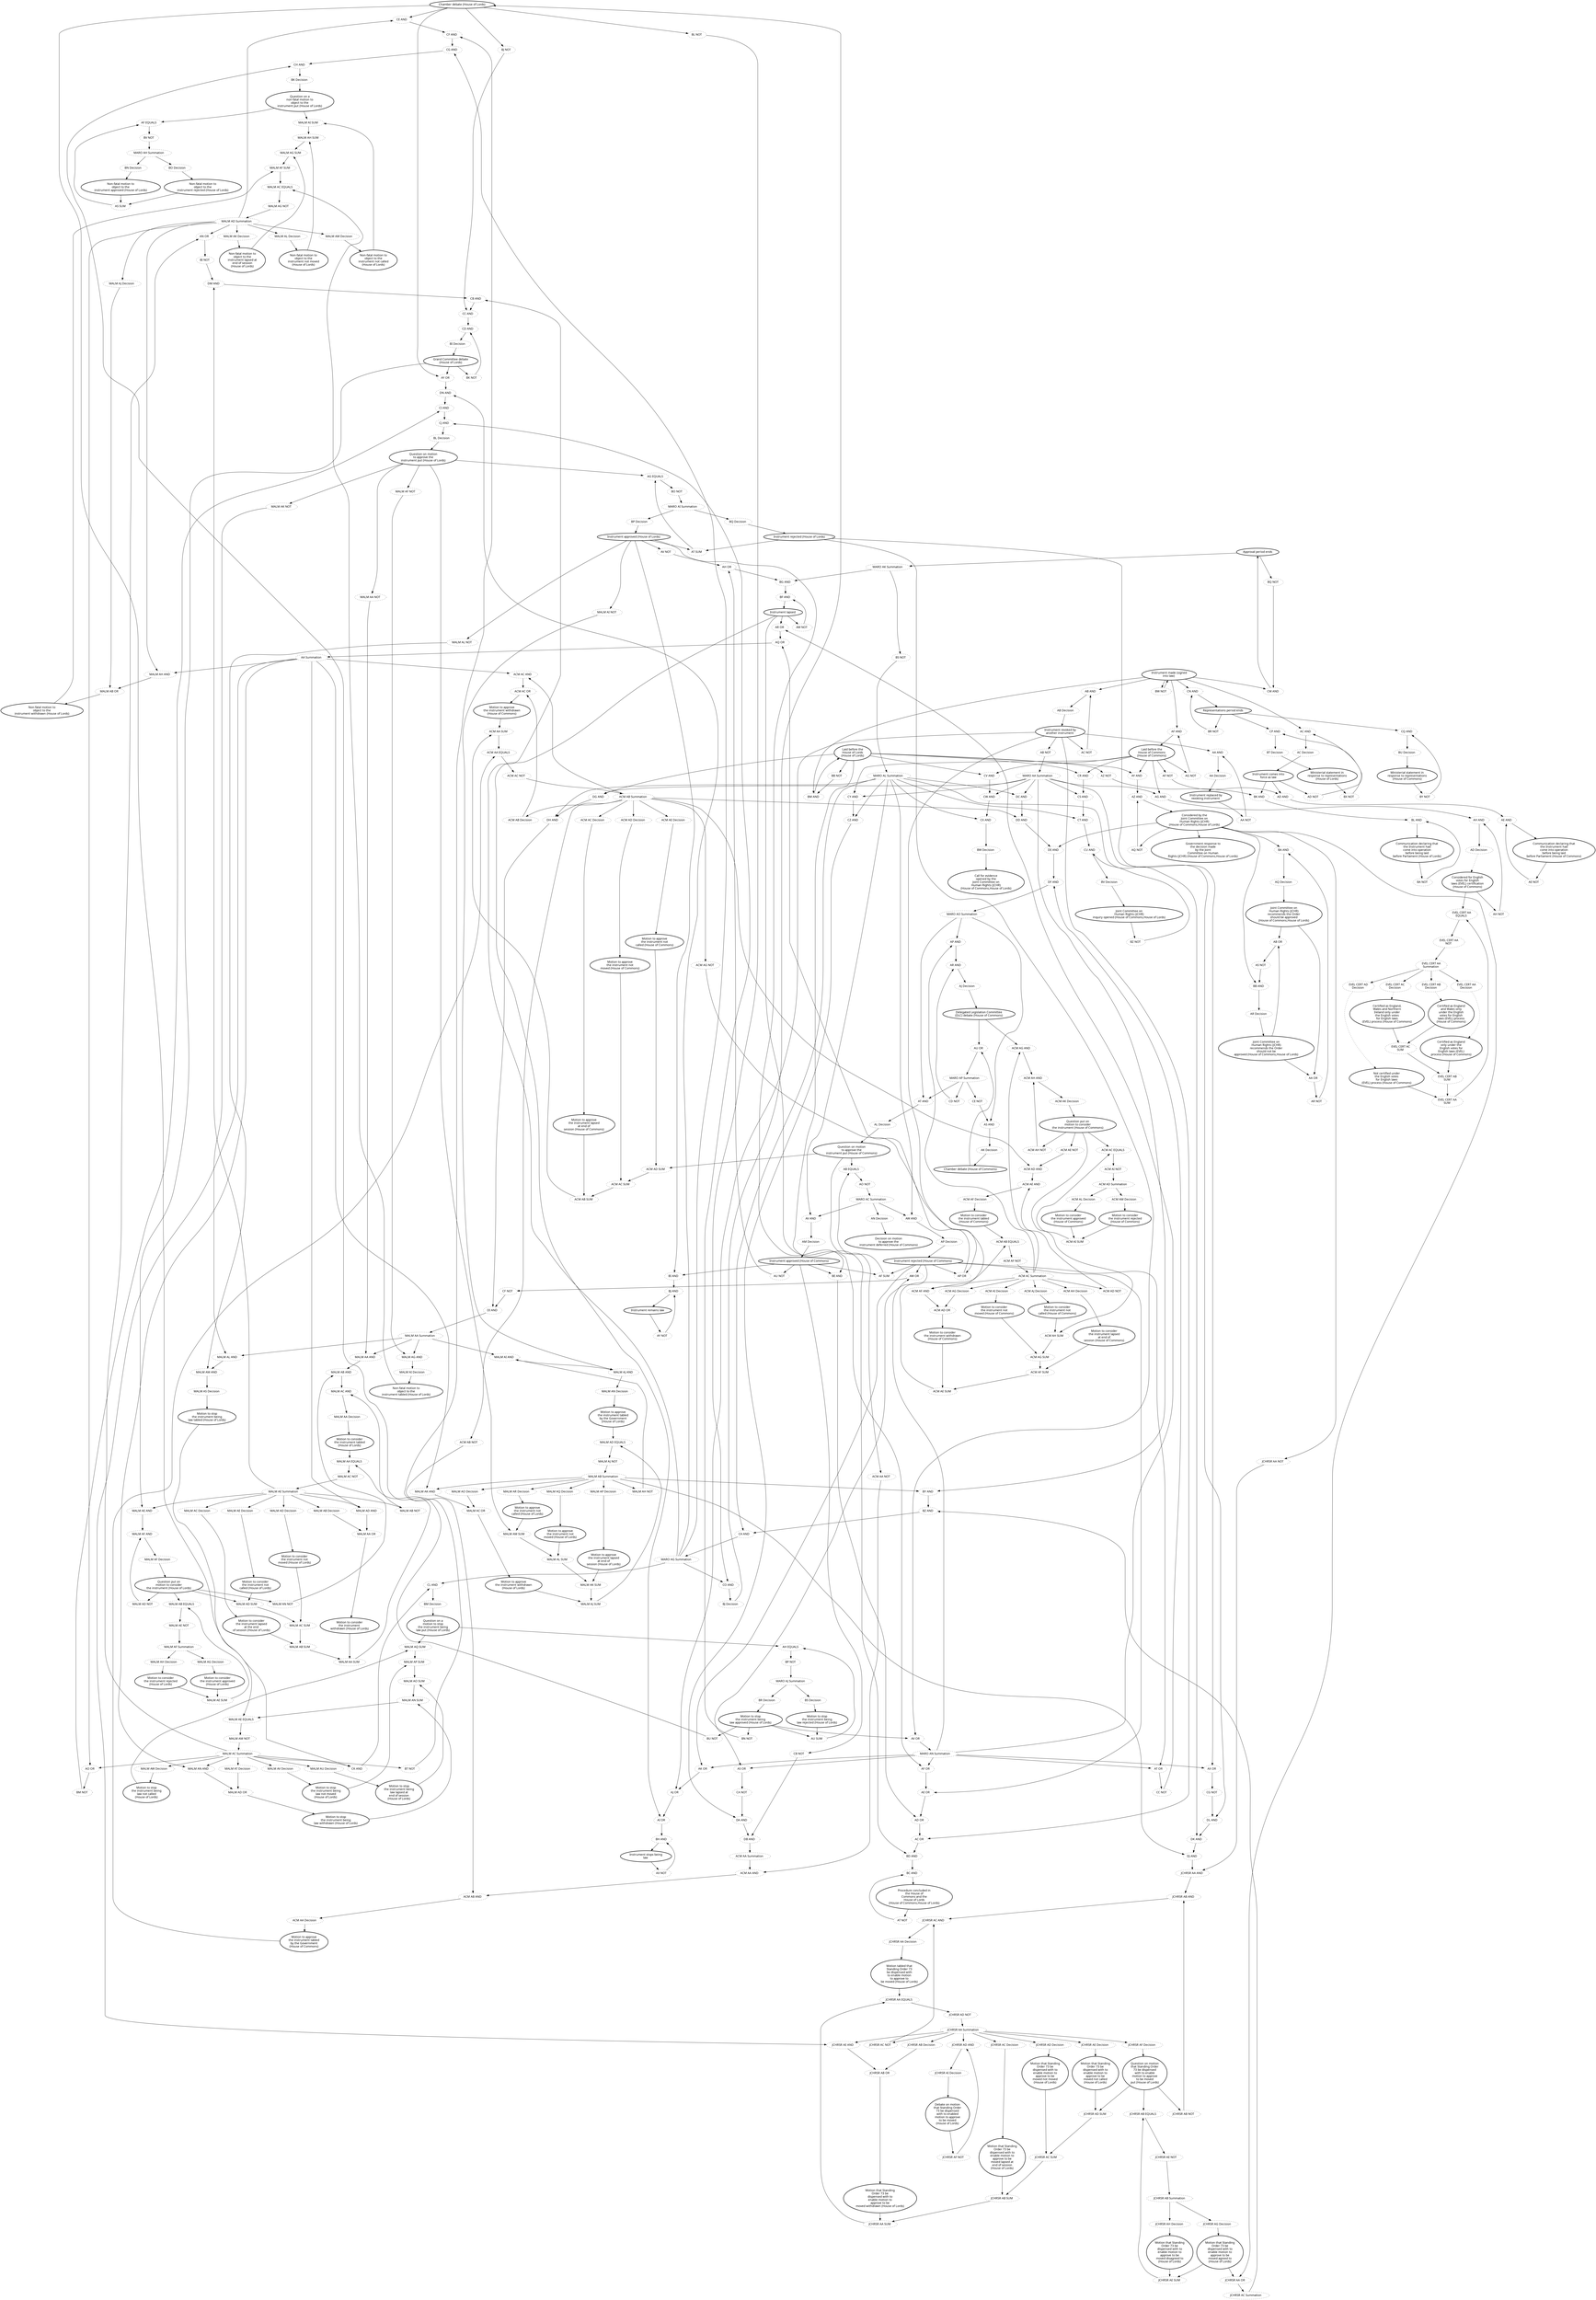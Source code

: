 digraph{graph[fontname="calibri"];node[fontname="calibri"];edge[fontname="calibri"];edge [style=solid, color=black];"2"->"439"[label=""];edge[style=solid, color=black];edge [style=solid, color=black];"2"->"370"[label=""];edge[style=solid, color=black];edge [style=solid, color=black];"2"->"437"[label=""];edge[style=solid, color=black];edge [style=solid, color=black];"2"->"376"[label=""];edge[style=solid, color=black];edge [style=solid, color=black];"2"->"428"[label=""];edge[style=solid, color=black];edge [style=solid, color=black];"4"->"297"[label=""];edge[style=solid, color=black];edge [style=solid, color=black];"4"->"292"[label=""];edge[style=solid, color=black];edge [style=solid, color=black];"4"->"337"[label=""];edge[style=solid, color=black];edge [style=solid, color=black];"4"->"300"[label=""];edge[style=solid, color=black];edge [style=solid, color=black];"4"->"383"[label=""];edge[style=solid, color=black];edge [style=solid, color=black];"4"->"387"[label=""];edge[style=solid, color=black];edge [style=solid, color=black];"4"->"390"[label=""];edge[style=solid, color=black];edge [style=solid, color=black];"9"->"284"[label=""];edge[style=solid, color=black];edge [style=solid, color=black];"9"->"287"[label=""];edge[style=solid, color=black];edge [style=solid, color=black];"9"->"350"[label=""];edge[style=solid, color=black];edge [style=solid, color=black];"12"->"429"[label=""];edge[style=solid, color=black];edge [style=solid, color=black];"12"->"415"[label=""];edge[style=solid, color=black];edge [style=solid, color=black];"12"->"337"[label=""];edge[style=solid, color=black];edge [style=solid, color=black];"12"->"343"[label=""];edge[style=solid, color=black];edge [style=solid, color=black];"12"->"383"[label=""];edge[style=solid, color=black];edge [style=solid, color=black];"12"->"387"[label=""];edge[style=solid, color=black];edge [style=solid, color=black];"12"->"398"[label=""];edge[style=solid, color=black];edge [style=solid, color=black];"15"->"450"[label=""];edge[style=solid, color=black];edge [style=solid, color=black];"15"->"540"[label=""];edge[style=solid, color=black];edge [style=solid, color=black];"15"->"296"[label=""];edge[style=solid, color=black];edge [style=solid, color=black];"15"->"283"[label=""];edge[style=solid, color=black];edge [style=solid, color=black];"15"->"352"[label=""];edge[style=solid, color=black];edge [style=solid, color=black];"15"->"378"[label=""];edge[style=solid, color=black];edge [style=solid, color=black];"15"->"379"[label=""];edge[style=solid, color=black];edge [style=solid, color=black];"21"->"438"[label=""];edge[style=solid, color=black];edge [style=solid, color=black];"21"->"428"[label=""];edge[style=solid, color=black];edge [style=solid, color=black];"21"->"4521"[label=""];edge[style=solid, color=black];edge [style=solid, color=black];"23"->"424"[label=""];edge[style=solid, color=black];edge [style=solid, color=black];"26"->"1045"[label=""];edge[style=solid, color=black];edge [style=solid, color=black];"26"->"3434"[label=""];edge[style=solid, color=black];edge [style=solid, color=black];"26"->"3461"[label=""];edge[style=solid, color=black];edge [style=solid, color=black];"28"->"4593"[label=""];edge[style=solid, color=black];edge [style=solid, color=black];"29"->"3458"[label=""];edge[style=solid, color=black];edge [style=solid, color=black];"32"->"4607"[label=""];edge[style=solid, color=black];edge [style=solid, color=black];"33"->"3467"[label=""];edge[style=solid, color=black];edge [style=solid, color=black];"34"->"301"[label=""];edge[style=solid, color=black];edge [style=solid, color=black];"34"->"3081"[label=""];edge[style=solid, color=black];edge [style=solid, color=black];"36"->"4589"[label=""];edge[style=solid, color=black];edge [style=solid, color=black];"38"->"3428"[label=""];edge[style=solid, color=black];edge [style=solid, color=black];"38"->"424"[label=""];edge[style=solid, color=black];edge [style=solid, color=black];"39"->"348"[label=""];edge[style=solid, color=black];edge [style=solid, color=black];"39"->"344"[label=""];edge[style=solid, color=black];edge [style=solid, color=black];"39"->"411"[label=""];edge[style=solid, color=black];edge [style=solid, color=black];"39"->"1032"[label=""];edge[style=solid, color=black];edge [style=solid, color=black];"39"->"4547"[label=""];edge[style=solid, color=black];edge [style=solid, color=black];"39"->"4550"[label=""];edge[style=solid, color=black];edge [style=solid, color=black];"40"->"1018"[label=""];edge[style=solid, color=black];edge [style=solid, color=black];"40"->"348"[label=""];edge[style=solid, color=black];edge [style=solid, color=black];"40"->"344"[label=""];edge[style=solid, color=black];edge [style=solid, color=black];"40"->"410"[label=""];edge[style=solid, color=black];edge [style=solid, color=black];"40"->"455"[label=""];edge[style=solid, color=black];edge [style=solid, color=black];"42"->"1050"[label=""];edge[style=solid, color=black];edge [style=solid, color=black];"42"->"4549"[label=""];edge[style=solid, color=black];edge [style=solid, color=black];"42"->"4596"[label=""];edge[style=solid, color=black];edge [style=solid, color=black];"42"->"4544"[label=""];edge[style=solid, color=black];edge [style=solid, color=black];"42"->"4539"[label=""];edge[style=solid, color=black];edge [style=solid, color=black];"43"->"1049"[label=""];edge[style=solid, color=black];edge [style=solid, color=black];"43"->"4592"[label=""];edge[style=solid, color=black];edge [style=solid, color=black];"44"->"413"[label=""];edge[style=solid, color=black];edge [style=solid, color=black];"50"->"4608"[label=""];edge[style=solid, color=black];edge [style=solid, color=black];"53"->"444"[label=""];edge[style=solid, color=black];edge [style=solid, color=black];"53"->"1484"[label=""];edge[style=solid, color=black];edge [style=solid, color=black];"60"->"1031"[label=""];edge[style=solid, color=black];edge [style=solid, color=black];"61"->"1031"[label=""];edge[style=solid, color=black];edge [style=solid, color=black];"68"->"3083"[label=""];edge[style=solid, color=black];edge [style=solid, color=black];"74"->"3084"[label=""];edge[style=solid, color=black];edge [style=solid, color=black];"75"->"3084"[label=""];edge[style=solid, color=black];edge [style=solid, color=black];"78"->"1032"[label=""];edge[style=solid, color=black];edge [style=solid, color=black];"78"->"425"[label=""];edge[style=solid, color=black];edge [style=solid, color=black];"78"->"427"[label=""];edge[style=solid, color=black];edge [style=solid, color=black];"86"->"414"[label=""];edge[style=solid, color=black];edge [style=solid, color=black];"94"->"3082"[label=""];edge[style=solid, color=black];edge [style=solid, color=black];"96"->"1018"[label=""];edge[style=solid, color=black];edge [style=solid, color=black];"96"->"295"[label=""];edge[style=solid, color=black];edge [style=solid, color=black];"96"->"317"[label=""];edge[style=solid, color=black];edge [style=solid, color=black];"96"->"422"[label=""];edge[style=solid, color=black];edge [style=solid, color=black];"96"->"423"[label=""];edge[style=solid, color=black];edge [style=solid, color=black];"96"->"419"[label=""];edge[style=solid, color=black];edge [style=solid, color=black];"96"->"426"[label=""];edge[style=solid, color=black];edge [style=solid, color=black];"111"->"409"[label=""];edge[style=solid, color=black];edge [style=solid, color=black];"188"->"4591"[label=""];edge[style=solid, color=black];edge [style=solid, color=black];"200"->"289"[label=""];edge[style=solid, color=black];edge [style=solid, color=black];"201"->"416"[label=""];edge[style=solid, color=black];edge [style=solid, color=black];"213"->"3459"[label=""];edge[style=solid, color=black];edge [style=solid, color=black];"214"->"4594"[label=""];edge[style=solid, color=black];edge [style=solid, color=black];"215"->"4590"[label=""];edge[style=solid, color=black];edge [style=solid, color=black];"230"->"282"[label=""];edge[style=solid, color=black];edge [style=solid, color=black];"230"->"313"[label=""];edge[style=solid, color=black];edge [style=solid, color=black];"230"->"538"[label=""];edge[style=solid, color=black];edge [style=solid, color=black];"230"->"290"[label=""];edge[style=solid, color=black];edge [style=solid, color=black];"230"->"539"[label=""];edge[style=solid, color=black];edge [style=solid, color=black];"230"->"419"[label=""];edge[style=solid, color=black];edge [style=solid, color=black];"231"->"542"[label=""];edge[style=solid, color=black];edge [style=solid, color=black];"232"->"412"[label=""];edge[style=solid, color=black];edge [style=solid, color=black];"232"->"302"[label=""];edge[style=solid, color=black];edge [style=solid, color=black];"232"->"312"[label=""];edge[style=solid, color=black];edge [style=solid, color=black];"232"->"421"[label=""];edge[style=solid, color=black];edge [style=solid, color=black];"247"->"406"[label=""];edge[style=solid, color=black];edge [style=solid, color=black];"247"->"1413"[label=""];edge[style=solid, color=black];edge [style=solid, color=black];"247"->"339"[label=""];edge[style=solid, color=black];edge [style=solid, color=black];"247"->"340"[label=""];edge[style=solid, color=black];edge [style=solid, color=black];"247"->"396"[label=""];edge[style=solid, color=black];edge [style=solid, color=black];"247"->"3919"[label=""];edge[style=solid, color=black];edge [style=solid, color=black];"247"->"3918"[label=""];edge[style=solid, color=black];edge [style=solid, color=black];"279"->"453"[label=""];edge[style=solid, color=black];edge [style=solid, color=black];"281"->"231"[label=""];edge[style=solid, color=black];edge [style=solid, color=black];"282"->"540"[label=""];edge[style=solid, color=black];edge [style=solid, color=black];"283"->"294"[label=""];edge[style=solid, color=black];edge [style=solid, color=black];"284"->"283"[label=""];edge[style=solid, color=black];edge [style=solid, color=black];"285"->"407"[label=""];edge[style=solid, color=black];edge [style=solid, color=black];"286"->"408"[label=""];edge[style=solid, color=black];edge [style=solid, color=black];"287"->"288"[label=""];edge[style=solid, color=black];edge [style=solid, color=black];"288"->"200"[label=""];edge[style=solid, color=black];edge [style=solid, color=black];"289"->"288"[label=""];edge[style=solid, color=black];edge [style=solid, color=black];"290"->"343"[label=""];edge[style=solid, color=black];edge [style=solid, color=black];"291"->"290"[label=""];edge[style=solid, color=black];edge [style=solid, color=black];"292"->"287"[label=""];edge[style=solid, color=black];edge [style=solid, color=black];"293"->"230"[label=""];edge[style=solid, color=black];edge [style=solid, color=black];"294"->"9"[label=""];edge[style=solid, color=black];edge [style=solid, color=black];"295"->"291"[label=""];edge[style=solid, color=black];edge [style=solid, color=black];"296"->"4"[label=""];edge[style=solid, color=black];edge [style=solid, color=black];"297"->"296"[label=""];edge[style=solid, color=black];edge [style=dotted, color=black];"298"->"34"[label=""];edge[style=solid, color=black];edge [style=solid, color=black];"299"->"330"[label=""];edge[style=solid, color=black];edge [style=solid, color=black];"300"->"305"[label=""];edge[style=solid, color=black];edge [style=solid, color=black];"301"->"305"[label=""];edge[style=solid, color=black];edge [style=solid, color=black];"302"->"295"[label=""];edge[style=solid, color=black];edge [style=solid, color=black];"304"->"346"[label=""];edge[style=solid, color=black];edge [style=solid, color=black];"305"->"298"[label=""];edge[style=solid, color=black];edge [style=solid, color=black];"312"->"347"[label=""];edge[style=solid, color=black];edge [style=solid, color=black];"313"->"312"[label=""];edge[style=solid, color=black];edge [style=solid, color=black];"317"->"313"[label=""];edge[style=solid, color=black];edge [style=solid, color=black];"328"->"1486"[label=""];edge[style=solid, color=black];edge [style=solid, color=black];"330"->"490"[label=""];edge[style=solid, color=black];edge [style=solid, color=black];"331"->"491"[label=""];edge[style=solid, color=black];edge [style=solid, color=black];"332"->"492"[label=""];edge[style=solid, color=black];edge [style=solid, color=black];"334"->"493"[label=""];edge[style=solid, color=black];edge [style=solid, color=black];"335"->"496"[label=""];edge[style=solid, color=black];edge [style=solid, color=black];"337"->"338"[label=""];edge[style=solid, color=black];edge [style=solid, color=black];"338"->"247"[label=""];edge[style=solid, color=black];edge [style=solid, color=black];"339"->"497"[label=""];edge[style=solid, color=black];edge [style=solid, color=black];"340"->"498"[label=""];edge[style=solid, color=black];edge [style=solid, color=black];"341"->"111"[label=""];edge[style=solid, color=black];edge [style=solid, color=black];"343"->"341"[label=""];edge[style=solid, color=black];edge [style=solid, color=black];"344"->"291"[label=""];edge[style=solid, color=black];edge [style=solid, color=black];"345"->"232"[label=""];edge[style=solid, color=black];edge [style=solid, color=black];"346"->"345"[label=""];edge[style=solid, color=black];edge [style=solid, color=black];"347"->"44"[label=""];edge[style=solid, color=black];edge [style=solid, color=black];"348"->"349"[label=""];edge[style=solid, color=black];edge [style=solid, color=black];"349"->"86"[label=""];edge[style=solid, color=black];edge [style=solid, color=black];"350"->"351"[label=""];edge[style=solid, color=black];edge [style=solid, color=black];"351"->"201"[label=""];edge[style=solid, color=black];edge [style=solid, color=black];"352"->"12"[label=""];edge[style=solid, color=black];edge [style=solid, color=black];"364"->"365"[label=""];edge[style=solid, color=black];edge [style=solid, color=black];"365"->"366"[label=""];edge[style=solid, color=black];edge [style=solid, color=black];"366"->"1491"[label=""];edge[style=solid, color=black];edge [style=solid, color=black];"367"->"368"[label=""];edge[style=solid, color=black];edge [style=solid, color=black];"368"->"369"[label=""];edge[style=solid, color=black];edge [style=solid, color=black];"369"->"515"[label=""];edge[style=solid, color=black];edge [style=solid, color=black];"370"->"371"[label=""];edge[style=solid, color=black];edge [style=solid, color=black];"371"->"372"[label=""];edge[style=solid, color=black];edge [style=solid, color=black];"372"->"373"[label=""];edge[style=solid, color=black];edge [style=solid, color=black];"373"->"517"[label=""];edge[style=solid, color=black];edge [style=solid, color=black];"374"->"375"[label=""];edge[style=solid, color=black];edge [style=solid, color=black];"375"->"518"[label=""];edge[style=solid, color=black];edge [style=solid, color=black];"376"->"377"[label=""];edge[style=solid, color=black];edge [style=solid, color=black];"377"->"519"[label=""];edge[style=solid, color=black];edge [style=solid, color=black];"378"->"53"[label=""];edge[style=solid, color=black];edge [style=solid, color=black];"379"->"1479"[label=""];edge[style=solid, color=black];edge [style=solid, color=black];"380"->"516"[label=""];edge[style=solid, color=black];edge [style=solid, color=black];"381"->"526"[label=""];edge[style=solid, color=black];edge [style=solid, color=black];"382"->"527"[label=""];edge[style=solid, color=black];edge [style=solid, color=black];"383"->"384"[label=""];edge[style=solid, color=black];edge [style=solid, color=black];"384"->"385"[label=""];edge[style=solid, color=black];edge [style=solid, color=black];"385"->"386"[label=""];edge[style=solid, color=black];edge [style=solid, color=black];"386"->"528"[label=""];edge[style=solid, color=black];edge [style=solid, color=black];"387"->"388"[label=""];edge[style=solid, color=black];edge [style=solid, color=black];"388"->"389"[label=""];edge[style=solid, color=black];edge [style=solid, color=black];"389"->"529"[label=""];edge[style=solid, color=black];edge [style=solid, color=black];"390"->"391"[label=""];edge[style=solid, color=black];edge [style=solid, color=black];"391"->"392"[label=""];edge[style=solid, color=black];edge [style=solid, color=black];"392"->"393"[label=""];edge[style=solid, color=black];edge [style=solid, color=black];"393"->"3470"[label=""];edge[style=solid, color=black];edge [style=solid, color=black];"394"->"395"[label=""];edge[style=solid, color=black];edge [style=solid, color=black];"395"->"396"[label=""];edge[style=solid, color=black];edge [style=solid, color=black];"396"->"397"[label=""];edge[style=solid, color=black];edge [style=solid, color=black];"397"->"3912"[label=""];edge[style=solid, color=black];edge [style=solid, color=black];"398"->"399"[label=""];edge[style=solid, color=black];edge [style=solid, color=black];"399"->"400"[label=""];edge[style=solid, color=black];edge [style=solid, color=black];"400"->"4611"[label=""];edge[style=solid, color=black];edge [style=solid, color=black];"401"->"3914"[label=""];edge[style=solid, color=black];edge [style=solid, color=black];"402"->"401"[label=""];edge[style=solid, color=black];edge [style=solid, color=black];"406"->"338"[label=""];edge[style=solid, color=black];edge [style=solid, color=black];"407"->"339"[label=""];edge[style=solid, color=black];edge [style=solid, color=black];"408"->"340"[label=""];edge[style=solid, color=black];edge [style=solid, color=black];"409"->"341"[label=""];edge[style=solid, color=black];edge [style=solid, color=black];"410"->"304"[label=""];edge[style=solid, color=black];edge [style=solid, color=black];"411"->"304"[label=""];edge[style=solid, color=black];edge [style=solid, color=black];"412"->"345"[label=""];edge[style=solid, color=black];edge [style=solid, color=black];"413"->"347"[label=""];edge[style=solid, color=black];edge [style=solid, color=black];"414"->"349"[label=""];edge[style=solid, color=black];edge [style=solid, color=black];"415"->"350"[label=""];edge[style=solid, color=black];edge [style=solid, color=black];"416"->"351"[label=""];edge[style=solid, color=black];edge [style=solid, color=black];"417"->"436"[label=""];edge[style=solid, color=black];edge [style=solid, color=black];"418"->"440"[label=""];edge[style=solid, color=black];edge [style=solid, color=black];"419"->"420"[label=""];edge[style=solid, color=black];edge [style=solid, color=black];"420"->"4516"[label=""];edge[style=solid, color=black];edge [style=solid, color=black];"421"->"420"[label=""];edge[style=solid, color=black];edge [style=solid, color=black];"422"->"454"[label=""];edge[style=solid, color=black];edge [style=solid, color=black];"423"->"456"[label=""];edge[style=solid, color=black];edge [style=solid, color=black];"424"->"3913"[label=""];edge[style=solid, color=black];edge [style=solid, color=black];"425"->"3911"[label=""];edge[style=solid, color=black];edge [style=solid, color=black];"426"->"459"[label=""];edge[style=solid, color=black];edge [style=solid, color=black];"427"->"460"[label=""];edge[style=solid, color=black];edge [style=solid, color=black];"428"->"569"[label=""];edge[style=solid, color=black];edge [style=solid, color=black];"429"->"352"[label=""];edge[style=solid, color=black];edge [style=solid, color=black];"436"->"568"[label=""];edge[style=solid, color=black];edge [style=solid, color=black];"437"->"368"[label=""];edge[style=solid, color=black];edge [style=solid, color=black];"438"->"369"[label=""];edge[style=solid, color=black];edge [style=solid, color=black];"439"->"380"[label=""];edge[style=solid, color=black];edge [style=solid, color=black];"440"->"374"[label=""];edge[style=solid, color=black];edge [style=solid, color=black];"441"->"375"[label=""];edge[style=solid, color=black];edge [style=solid, color=black];"442"->"1494"[label=""];edge[style=solid, color=black];edge [style=solid, color=black];"443"->"1492"[label=""];edge[style=solid, color=black];edge [style=solid, color=black];"444"->"378"[label=""];edge[style=solid, color=black];edge [style=solid, color=black];"445"->"379"[label=""];edge[style=solid, color=black];edge [style=solid, color=black];"446"->"1485"[label=""];edge[style=solid, color=black];edge [style=solid, color=black];"447"->"371"[label=""];edge[style=solid, color=black];edge [style=solid, color=black];"448"->"373"[label=""];edge[style=solid, color=black];edge [style=solid, color=black];"449"->"1493"[label=""];edge[style=solid, color=black];edge [style=solid, color=black];"450"->"15"[label=""];edge[style=solid, color=black];edge [style=solid, color=black];"451"->"381"[label=""];edge[style=solid, color=black];edge [style=solid, color=black];"452"->"382"[label=""];edge[style=solid, color=black];edge [style=solid, color=black];"453"->"386"[label=""];edge[style=solid, color=black];edge [style=solid, color=black];"454"->"392"[label=""];edge[style=solid, color=black];edge [style=solid, color=black];"455"->"393"[label=""];edge[style=solid, color=black];edge [style=solid, color=black];"456"->"397"[label=""];edge[style=solid, color=black];edge [style=solid, color=black];"457"->"330"[label=""];edge[style=solid, color=black];edge [style=solid, color=black];"458"->"331"[label=""];edge[style=solid, color=black];edge [style=solid, color=black];"459"->"400"[label=""];edge[style=solid, color=black];edge [style=solid, color=black];"460"->"543"[label=""];edge[style=solid, color=black];edge [style=solid, color=black];"490"->"38"[label=""];edge[style=solid, color=black];edge [style=solid, color=black];"491"->"23"[label=""];edge[style=solid, color=black];edge [style=solid, color=black];"492"->"26"[label=""];edge[style=solid, color=black];edge [style=solid, color=black];"493"->"40"[label=""];edge[style=solid, color=black];edge [style=solid, color=black];"494"->"100"[label=""];edge[style=solid, color=black];edge [style=solid, color=black];"496"->"96"[label=""];edge[style=solid, color=black];edge [style=solid, color=black];"497"->"1480"[label=""];edge[style=solid, color=black];edge [style=solid, color=black];"498"->"1481"[label=""];edge[style=solid, color=black];edge [style=solid, color=black];"515"->"21"[label=""];edge[style=solid, color=black];edge [style=solid, color=black];"516"->"2"[label=""];edge[style=solid, color=black];edge [style=solid, color=black];"517"->"43"[label=""];edge[style=solid, color=black];edge [style=solid, color=black];"518"->"42"[label=""];edge[style=solid, color=black];edge [style=solid, color=black];"519"->"1513"[label=""];edge[style=solid, color=black];edge [style=solid, color=black];"520"->"60"[label=""];edge[style=solid, color=black];edge [style=solid, color=black];"521"->"61"[label=""];edge[style=solid, color=black];edge [style=solid, color=black];"522"->"39"[label=""];edge[style=solid, color=black];edge [style=solid, color=black];"523"->"78"[label=""];edge[style=solid, color=black];edge [style=solid, color=black];"524"->"1515"[label=""];edge[style=solid, color=black];edge [style=solid, color=black];"525"->"1514"[label=""];edge[style=solid, color=black];edge [style=solid, color=black];"526"->"1495"[label=""];edge[style=solid, color=black];edge [style=solid, color=black];"527"->"1496"[label=""];edge[style=solid, color=black];edge [style=solid, color=black];"528"->"279"[label=""];edge[style=solid, color=black];edge [style=solid, color=black];"529"->"280"[label=""];edge[style=solid, color=black];edge [style=solid, color=black];"538"->"281"[label=""];edge[style=solid, color=black];edge [style=solid, color=black];"539"->"1483"[label=""];edge[style=solid, color=black];edge [style=solid, color=black];"540"->"293"[label=""];edge[style=solid, color=black];edge [style=solid, color=black];"542"->"538"[label=""];edge[style=solid, color=black];edge [style=solid, color=black];"543"->"402"[label=""];edge[style=solid, color=black];edge [style=solid, color=black];"568"->"367"[label=""];edge[style=solid, color=black];edge [style=solid, color=black];"569"->"374"[label=""];edge[style=solid, color=black];edge [style=solid, color=black];"642"->"3085"[label=""];edge[style=solid, color=black];edge [style=dotted, color=black];"657"->"68"[label=""];edge[style=solid, color=black];edge [style=dotted, color=black];"658"->"74"[label=""];edge[style=solid, color=black];edge [style=dotted, color=black];"659"->"75"[label=""];edge[style=solid, color=black];edge [style=dotted, color=black];"660"->"94"[label=""];edge[style=solid, color=black];edge [style=solid, color=black];"1018"->"1045"[label=""];edge[style=solid, color=black];edge [style=solid, color=black];"1031"->"1049"[label=""];edge[style=solid, color=black];edge [style=solid, color=black];"1032"->"1050"[label=""];edge[style=solid, color=black];edge [style=solid, color=black];"1033"->"1051"[label=""];edge[style=solid, color=black];edge [style=solid, color=black];"1045"->"328"[label=""];edge[style=solid, color=black];edge [style=solid, color=black];"1049"->"449"[label=""];edge[style=solid, color=black];edge [style=solid, color=black];"1050"->"442"[label=""];edge[style=solid, color=black];edge [style=solid, color=black];"1051"->"443"[label=""];edge[style=solid, color=black];edge [style=solid, color=black];"1135"->"3460"[label=""];edge[style=solid, color=black];edge [style=solid, color=black];"1136"->"3461"[label=""];edge[style=solid, color=black];edge [style=solid, color=black];"1139"->"4595"[label=""];edge[style=solid, color=black];edge [style=solid, color=black];"1140"->"4596"[label=""];edge[style=solid, color=black];edge [style=solid, color=black];"1142"->"4592"[label=""];edge[style=solid, color=black];edge [style=solid, color=black];"1479"->"445"[label=""];edge[style=solid, color=black];edge [style=solid, color=black];"1479"->"381"[label=""];edge[style=solid, color=black];edge [style=solid, color=black];"1479"->"382"[label=""];edge[style=solid, color=black];edge [style=solid, color=black];"1480"->"285"[label=""];edge[style=solid, color=black];edge [style=solid, color=black];"1480"->"286"[label=""];edge[style=solid, color=black];edge [style=solid, color=black];"1481"->"285"[label=""];edge[style=solid, color=black];edge [style=solid, color=black];"1481"->"286"[label=""];edge[style=solid, color=black];edge [style=solid, color=black];"1483"->"300"[label=""];edge[style=solid, color=black];edge [style=solid, color=black];"1483"->"364"[label=""];edge[style=solid, color=black];edge [style=solid, color=black];"1483"->"384"[label=""];edge[style=solid, color=black];edge [style=solid, color=black];"1483"->"388"[label=""];edge[style=solid, color=black];edge [style=solid, color=black];"1483"->"390"[label=""];edge[style=solid, color=black];edge [style=solid, color=black];"1483"->"394"[label=""];edge[style=solid, color=black];edge [style=solid, color=black];"1483"->"543"[label=""];edge[style=solid, color=black];edge [style=solid, color=black];"1483"->"398"[label=""];edge[style=solid, color=black];edge [style=solid, color=black];"1484"->"446"[label=""];edge[style=solid, color=black];edge [style=solid, color=black];"1484"->"346"[label=""];edge[style=solid, color=black];edge [style=solid, color=black];"1485"->"334"[label=""];edge[style=solid, color=black];edge [style=solid, color=black];"1485"->"335"[label=""];edge[style=solid, color=black];edge [style=solid, color=black];"1485"->"366"[label=""];edge[style=solid, color=black];edge [style=solid, color=black];"1485"->"385"[label=""];edge[style=solid, color=black];edge [style=solid, color=black];"1485"->"389"[label=""];edge[style=solid, color=black];edge [style=solid, color=black];"1485"->"391"[label=""];edge[style=solid, color=black];edge [style=solid, color=black];"1485"->"394"[label=""];edge[style=solid, color=black];edge [style=solid, color=black];"1485"->"402"[label=""];edge[style=solid, color=black];edge [style=solid, color=black];"1485"->"399"[label=""];edge[style=solid, color=black];edge [style=solid, color=black];"1486"->"335"[label=""];edge[style=solid, color=black];edge [style=solid, color=black];"1486"->"334"[label=""];edge[style=solid, color=black];edge [style=solid, color=black];"1486"->"494"[label=""];edge[style=solid, color=black];edge [style=solid, color=black];"1491"->"367"[label=""];edge[style=solid, color=black];edge [style=solid, color=black];"1491"->"372"[label=""];edge[style=solid, color=black];edge [style=solid, color=black];"1491"->"377"[label=""];edge[style=solid, color=black];edge [style=solid, color=black];"1491"->"380"[label=""];edge[style=solid, color=black];edge [style=solid, color=black];"1491"->"569"[label=""];edge[style=solid, color=black];edge [style=solid, color=black];"1492"->"525"[label=""];edge[style=solid, color=black];edge [style=solid, color=black];"1492"->"524"[label=""];edge[style=solid, color=black];edge [style=solid, color=black];"1493"->"520"[label=""];edge[style=solid, color=black];edge [style=solid, color=black];"1493"->"521"[label=""];edge[style=solid, color=black];edge [style=solid, color=black];"1494"->"523"[label=""];edge[style=solid, color=black];edge [style=solid, color=black];"1494"->"522"[label=""];edge[style=solid, color=black];edge [style=solid, color=black];"1495"->"451"[label=""];edge[style=solid, color=black];edge [style=solid, color=black];"1496"->"452"[label=""];edge[style=solid, color=black];edge [style=solid, color=black];"1508"->"4609"[label=""];edge[style=solid, color=black];edge [style=solid, color=black];"1509"->"4597"[label=""];edge[style=solid, color=black];edge [style=solid, color=black];"1510"->"4598"[label=""];edge[style=solid, color=black];edge [style=solid, color=black];"1511"->"4599"[label=""];edge[style=solid, color=black];edge [style=solid, color=black];"1512"->"4600"[label=""];edge[style=solid, color=black];edge [style=solid, color=black];"1513"->"1051"[label=""];edge[style=solid, color=black];edge [style=solid, color=black];"1513"->"4600"[label=""];edge[style=solid, color=black];edge [style=solid, color=black];"1514"->"1033"[label=""];edge[style=solid, color=black];edge [style=solid, color=black];"1515"->"1033"[label=""];edge[style=solid, color=black];edge [style=solid, color=black];"1515"->"441"[label=""];edge[style=solid, color=black];edge [style=solid, color=black];"1515"->"448"[label=""];edge[style=solid, color=black];edge [style=solid, color=black];"1515"->"425"[label=""];edge[style=solid, color=black];edge [style=solid, color=black];"2808"->"3939"[label=""];edge[style=solid, color=black];edge [style=solid, color=black];"2809"->"3934"[label=""];edge[style=solid, color=black];edge [style=solid, color=black];"2810"->"3935"[label=""];edge[style=solid, color=black];edge [style=solid, color=black];"2811"->"3936"[label=""];edge[style=solid, color=black];edge [style=solid, color=black];"2812"->"3937"[label=""];edge[style=solid, color=black];edge [style=solid, color=black];"2813"->"3937"[label=""];edge[style=solid, color=black];edge [style=solid, color=black];"2813"->"3920"[label=""];edge[style=solid, color=black];edge [style=solid, color=black];"2813"->"3940"[label=""];edge[style=solid, color=black];edge [style=solid, color=black];"2814"->"3938"[label=""];edge[style=solid, color=black];edge [style=solid, color=black];"2814"->"3918"[label=""];edge[style=solid, color=black];edge [style=solid, color=black];"2815"->"3938"[label=""];edge[style=solid, color=black];edge [style=solid, color=black];"2856"->"3438"[label=""];edge[style=solid, color=black];edge [style=solid, color=black];"2856"->"3465"[label=""];edge[style=solid, color=black];edge [style=solid, color=black];"2856"->"3441"[label=""];edge[style=solid, color=black];edge [style=solid, color=black];"2856"->"3469"[label=""];edge[style=solid, color=black];edge [style=solid, color=black];"2857"->"3466"[label=""];edge[style=solid, color=black];edge [style=solid, color=black];"2858"->"3466"[label=""];edge[style=solid, color=black];edge [style=solid, color=black];"3081"->"642"[label=""];edge[style=solid, color=black];edge [style=solid, color=black];"3082"->"3081"[label=""];edge[style=solid, color=black];edge [style=solid, color=black];"3083"->"3082"[label=""];edge[style=solid, color=black];edge [style=solid, color=black];"3084"->"3083"[label=""];edge[style=solid, color=black];edge [style=solid, color=black];"3085"->"657"[label=""];edge[style=solid, color=black];edge [style=solid, color=black];"3085"->"658"[label=""];edge[style=solid, color=black];edge [style=solid, color=black];"3085"->"659"[label=""];edge[style=solid, color=black];edge [style=solid, color=black];"3085"->"660"[label=""];edge[style=solid, color=black];edge [style=solid, color=black];"3263"->"3924"[label=""];edge[style=solid, color=black];edge [style=solid, color=black];"3326"->"3468"[label=""];edge[style=solid, color=black];edge [style=solid, color=black];"3327"->"3462"[label=""];edge[style=solid, color=black];edge [style=solid, color=black];"3328"->"3463"[label=""];edge[style=solid, color=black];edge [style=solid, color=black];"3329"->"3464"[label=""];edge[style=solid, color=black];edge [style=solid, color=black];"3330"->"3465"[label=""];edge[style=solid, color=black];edge [style=solid, color=black];"3331"->"4605"[label=""];edge[style=solid, color=black];edge [style=solid, color=black];"3332"->"4584"[label=""];edge[style=solid, color=black];edge [style=solid, color=black];"3333"->"4585"[label=""];edge[style=solid, color=black];edge [style=solid, color=black];"3334"->"4586"[label=""];edge[style=solid, color=black];edge [style=solid, color=black];"3335"->"4587"[label=""];edge[style=solid, color=black];edge [style=solid, color=black];"3336"->"4552"[label=""];edge[style=solid, color=black];edge [style=solid, color=black];"3336"->"4587"[label=""];edge[style=solid, color=black];edge [style=solid, color=black];"3336"->"4542"[label=""];edge[style=solid, color=black];edge [style=solid, color=black];"3336"->"4606"[label=""];edge[style=solid, color=black];edge [style=solid, color=black];"3337"->"4588"[label=""];edge[style=solid, color=black];edge [style=solid, color=black];"3338"->"4588"[label=""];edge[style=solid, color=black];edge [style=solid, color=black];"3422"->"3423"[label=""];edge[style=solid, color=black];edge [style=solid, color=black];"3423"->"3443"[label=""];edge[style=solid, color=black];edge [style=solid, color=black];"3424"->"3432"[label=""];edge[style=solid, color=black];edge [style=solid, color=black];"3425"->"3426"[label=""];edge[style=solid, color=black];edge [style=solid, color=black];"3426"->"3448"[label=""];edge[style=solid, color=black];edge [style=solid, color=black];"3427"->"3433"[label=""];edge[style=solid, color=black];edge [style=solid, color=black];"3428"->"3429"[label=""];edge[style=solid, color=black];edge [style=solid, color=black];"3429"->"3455"[label=""];edge[style=solid, color=black];edge [style=solid, color=black];"3432"->"29"[label=""];edge[style=solid, color=black];edge [style=solid, color=black];"3433"->"3327"[label=""];edge[style=solid, color=black];edge [style=solid, color=black];"3434"->"3422"[label=""];edge[style=solid, color=black];edge [style=solid, color=black];"3435"->"3423"[label=""];edge[style=solid, color=black];edge [style=solid, color=black];"3436"->"3471"[label=""];edge[style=solid, color=black];edge [style=solid, color=black];"3437"->"3426"[label=""];edge[style=solid, color=black];edge [style=solid, color=black];"3438"->"3425"[label=""];edge[style=solid, color=black];edge [style=solid, color=black];"3439"->"3472"[label=""];edge[style=solid, color=black];edge [style=solid, color=black];"3440"->"3427"[label=""];edge[style=solid, color=black];edge [style=solid, color=black];"3441"->"3429"[label=""];edge[style=solid, color=black];edge [style=solid, color=black];"3442"->"3473"[label=""];edge[style=solid, color=black];edge [style=solid, color=black];"3443"->"33"[label=""];edge[style=solid, color=black];edge [style=solid, color=black];"3444"->"3432"[label=""];edge[style=solid, color=black];edge [style=solid, color=black];"3445"->"213"[label=""];edge[style=solid, color=black];edge [style=solid, color=black];"3446"->"1135"[label=""];edge[style=solid, color=black];edge [style=solid, color=black];"3447"->"1136"[label=""];edge[style=solid, color=black];edge [style=solid, color=black];"3448"->"3326"[label=""];edge[style=solid, color=black];edge [style=solid, color=black];"3451"->"3433"[label=""];edge[style=solid, color=black];edge [style=solid, color=black];"3452"->"3328"[label=""];edge[style=solid, color=black];edge [style=solid, color=black];"3453"->"3329"[label=""];edge[style=solid, color=black];edge [style=solid, color=black];"3454"->"3330"[label=""];edge[style=solid, color=black];edge [style=solid, color=black];"3455"->"2856"[label=""];edge[style=solid, color=black];edge [style=solid, color=black];"3456"->"2857"[label=""];edge[style=solid, color=black];edge [style=solid, color=black];"3457"->"2858"[label=""];edge[style=solid, color=black];edge [style=solid, color=black];"3458"->"3467"[label=""];edge[style=solid, color=black];edge [style=solid, color=black];"3459"->"3458"[label=""];edge[style=solid, color=black];edge [style=solid, color=black];"3460"->"3459"[label=""];edge[style=solid, color=black];edge [style=solid, color=black];"3461"->"3460"[label=""];edge[style=solid, color=black];edge [style=solid, color=black];"3462"->"3468"[label=""];edge[style=solid, color=black];edge [style=solid, color=black];"3463"->"3462"[label=""];edge[style=solid, color=black];edge [style=solid, color=black];"3464"->"3463"[label=""];edge[style=solid, color=black];edge [style=solid, color=black];"3465"->"3464"[label=""];edge[style=solid, color=black];edge [style=solid, color=black];"3466"->"3469"[label=""];edge[style=solid, color=black];edge [style=solid, color=black];"3467"->"3436"[label=""];edge[style=solid, color=black];edge [style=solid, color=black];"3468"->"3439"[label=""];edge[style=solid, color=black];edge [style=solid, color=black];"3469"->"3442"[label=""];edge[style=solid, color=black];edge [style=solid, color=black];"3470"->"3422"[label=""];edge[style=solid, color=black];edge [style=solid, color=black];"3471"->"3435"[label=""];edge[style=solid, color=black];edge [style=solid, color=black];"3471"->"3424"[label=""];edge[style=solid, color=black];edge [style=solid, color=black];"3471"->"3444"[label=""];edge[style=solid, color=black];edge [style=solid, color=black];"3471"->"3445"[label=""];edge[style=solid, color=black];edge [style=solid, color=black];"3471"->"3446"[label=""];edge[style=solid, color=black];edge [style=solid, color=black];"3471"->"3447"[label=""];edge[style=solid, color=black];edge [style=solid, color=black];"3471"->"3425"[label=""];edge[style=solid, color=black];edge [style=solid, color=black];"3471"->"3440"[label=""];edge[style=solid, color=black];edge [style=solid, color=black];"3471"->"395"[label=""];edge[style=solid, color=black];edge [style=solid, color=black];"3472"->"3437"[label=""];edge[style=solid, color=black];edge [style=solid, color=black];"3472"->"3451"[label=""];edge[style=solid, color=black];edge [style=solid, color=black];"3472"->"3427"[label=""];edge[style=solid, color=black];edge [style=solid, color=black];"3472"->"3452"[label=""];edge[style=solid, color=black];edge [style=solid, color=black];"3472"->"3453"[label=""];edge[style=solid, color=black];edge [style=solid, color=black];"3472"->"3454"[label=""];edge[style=solid, color=black];edge [style=solid, color=black];"3472"->"3428"[label=""];edge[style=solid, color=black];edge [style=solid, color=black];"3472"->"299"[label=""];edge[style=solid, color=black];edge [style=solid, color=black];"3473"->"3456"[label=""];edge[style=solid, color=black];edge [style=solid, color=black];"3473"->"3457"[label=""];edge[style=solid, color=black];edge [style=solid, color=black];"3911"->"302"[label=""];edge[style=solid, color=black];edge [style=solid, color=black];"3911"->"317"[label=""];edge[style=solid, color=black];edge [style=solid, color=black];"3911"->"422"[label=""];edge[style=solid, color=black];edge [style=solid, color=black];"3911"->"423"[label=""];edge[style=solid, color=black];edge [style=solid, color=black];"3911"->"421"[label=""];edge[style=solid, color=black];edge [style=solid, color=black];"3911"->"427"[label=""];edge[style=solid, color=black];edge [style=solid, color=black];"3911"->"426"[label=""];edge[style=solid, color=black];edge [style=solid, color=black];"3912"->"299"[label=""];edge[style=solid, color=black];edge [style=solid, color=black];"3912"->"331"[label=""];edge[style=solid, color=black];edge [style=solid, color=black];"3912"->"332"[label=""];edge[style=solid, color=black];edge [style=solid, color=black];"3913"->"457"[label=""];edge[style=solid, color=black];edge [style=solid, color=black];"3913"->"458"[label=""];edge[style=solid, color=black];edge [style=solid, color=black];"3913"->"332"[label=""];edge[style=solid, color=black];edge [style=solid, color=black];"3914"->"3915"[label=""];edge[style=solid, color=black];edge [style=solid, color=black];"3915"->"3916"[label=""];edge[style=solid, color=black];edge [style=solid, color=black];"3916"->"3925"[label=""];edge[style=solid, color=black];edge [style=solid, color=black];"3917"->"3933"[label=""];edge[style=solid, color=black];edge [style=solid, color=black];"3918"->"3943"[label=""];edge[style=solid, color=black];edge [style=solid, color=black];"3919"->"3914"[label=""];edge[style=solid, color=black];edge [style=solid, color=black];"3920"->"3915"[label=""];edge[style=solid, color=black];edge [style=solid, color=black];"3921"->"3916"[label=""];edge[style=solid, color=black];edge [style=solid, color=black];"3922"->"3941"[label=""];edge[style=solid, color=black];edge [style=solid, color=black];"3923"->"3942"[label=""];edge[style=solid, color=black];edge [style=solid, color=black];"3924"->"3917"[label=""];edge[style=solid, color=black];edge [style=solid, color=black];"3925"->"2808"[label=""];edge[style=solid, color=black];edge [style=solid, color=black];"3926"->"3944"[label=""];edge[style=solid, color=black];edge [style=solid, color=black];"3927"->"2810"[label=""];edge[style=solid, color=black];edge [style=solid, color=black];"3928"->"2811"[label=""];edge[style=solid, color=black];edge [style=solid, color=black];"3929"->"2812"[label=""];edge[style=solid, color=black];edge [style=solid, color=black];"3930"->"2813"[label=""];edge[style=solid, color=black];edge [style=solid, color=black];"3931"->"2814"[label=""];edge[style=solid, color=black];edge [style=solid, color=black];"3932"->"2815"[label=""];edge[style=solid, color=black];edge [style=solid, color=black];"3933"->"3263"[label=""];edge[style=solid, color=black];edge [style=solid, color=black];"3934"->"3939"[label=""];edge[style=solid, color=black];edge [style=solid, color=black];"3935"->"3934"[label=""];edge[style=solid, color=black];edge [style=solid, color=black];"3936"->"3935"[label=""];edge[style=solid, color=black];edge [style=solid, color=black];"3937"->"3936"[label=""];edge[style=solid, color=black];edge [style=solid, color=black];"3938"->"3940"[label=""];edge[style=solid, color=black];edge [style=solid, color=black];"3939"->"3922"[label=""];edge[style=solid, color=black];edge [style=solid, color=black];"3940"->"3923"[label=""];edge[style=solid, color=black];edge [style=solid, color=black];"3941"->"3921"[label=""];edge[style=solid, color=black];edge [style=solid, color=black];"3941"->"3928"[label=""];edge[style=solid, color=black];edge [style=solid, color=black];"3941"->"3926"[label=""];edge[style=solid, color=black];edge [style=solid, color=black];"3941"->"3927"[label=""];edge[style=solid, color=black];edge [style=solid, color=black];"3941"->"3929"[label=""];edge[style=solid, color=black];edge [style=solid, color=black];"3941"->"3930"[label=""];edge[style=solid, color=black];edge [style=solid, color=black];"3941"->"3917"[label=""];edge[style=solid, color=black];edge [style=solid, color=black];"3941"->"3945"[label=""];edge[style=solid, color=black];edge [style=solid, color=black];"3942"->"3931"[label=""];edge[style=solid, color=black];edge [style=solid, color=black];"3942"->"3932"[label=""];edge[style=solid, color=black];edge [style=solid, color=black];"3943"->"365"[label=""];edge[style=solid, color=black];edge [style=solid, color=black];"3944"->"2809"[label=""];edge[style=solid, color=black];edge [style=solid, color=black];"3945"->"3944"[label=""];edge[style=solid, color=black];edge [style=solid, color=black];"4516"->"3424"[label=""];edge[style=solid, color=black];edge [style=solid, color=black];"4516"->"3945"[label=""];edge[style=solid, color=black];edge [style=solid, color=black];"4516"->"4530"[label=""];edge[style=solid, color=black];edge [style=solid, color=black];"4516"->"4527"[label=""];edge[style=solid, color=black];edge [style=solid, color=black];"4516"->"4524"[label=""];edge[style=solid, color=black];edge [style=solid, color=black];"4516"->"4520"[label=""];edge[style=solid, color=black];edge [style=solid, color=black];"4517"->"4518"[label=""];edge[style=solid, color=black];edge [style=solid, color=black];"4518"->"4519"[label=""];edge[style=solid, color=black];edge [style=solid, color=black];"4519"->"4556"[label=""];edge[style=solid, color=black];edge [style=solid, color=black];"4520"->"4534"[label=""];edge[style=solid, color=black];edge [style=solid, color=black];"4521"->"4522"[label=""];edge[style=solid, color=black];edge [style=solid, color=black];"4522"->"4561"[label=""];edge[style=solid, color=black];edge [style=solid, color=black];"4523"->"4564"[label=""];edge[style=solid, color=black];edge [style=solid, color=black];"4524"->"4535"[label=""];edge[style=solid, color=black];edge [style=solid, color=black];"4525"->"4526"[label=""];edge[style=solid, color=black];edge [style=solid, color=black];"4526"->"4569"[label=""];edge[style=solid, color=black];edge [style=solid, color=black];"4527"->"4536"[label=""];edge[style=solid, color=black];edge [style=solid, color=black];"4528"->"4529"[label=""];edge[style=solid, color=black];edge [style=solid, color=black];"4529"->"4574"[label=""];edge[style=solid, color=black];edge [style=solid, color=black];"4530"->"4537"[label=""];edge[style=solid, color=black];edge [style=solid, color=black];"4534"->"3332"[label=""];edge[style=solid, color=black];edge [style=solid, color=black];"4535"->"36"[label=""];edge[style=solid, color=black];edge [style=solid, color=black];"4536"->"28"[label=""];edge[style=solid, color=black];edge [style=solid, color=black];"4537"->"1509"[label=""];edge[style=solid, color=black];edge [style=solid, color=black];"4539"->"4517"[label=""];edge[style=solid, color=black];edge [style=solid, color=black];"4540"->"4519"[label=""];edge[style=solid, color=black];edge [style=solid, color=black];"4541"->"4612"[label=""];edge[style=solid, color=black];edge [style=solid, color=black];"4542"->"4522"[label=""];edge[style=solid, color=black];edge [style=solid, color=black];"4543"->"4613"[label=""];edge[style=solid, color=black];edge [style=solid, color=black];"4544"->"4523"[label=""];edge[style=solid, color=black];edge [style=solid, color=black];"4545"->"4614"[label=""];edge[style=solid, color=black];edge [style=solid, color=black];"4546"->"4525"[label=""];edge[style=solid, color=black];edge [style=solid, color=black];"4547"->"4526"[label=""];edge[style=solid, color=black];edge [style=solid, color=black];"4548"->"4615"[label=""];edge[style=solid, color=black];edge [style=solid, color=black];"4549"->"4528"[label=""];edge[style=solid, color=black];edge [style=solid, color=black];"4550"->"4529"[label=""];edge[style=solid, color=black];edge [style=solid, color=black];"4551"->"4616"[label=""];edge[style=solid, color=black];edge [style=solid, color=black];"4552"->"4518"[label=""];edge[style=solid, color=black];edge [style=solid, color=black];"4556"->"3331"[label=""];edge[style=solid, color=black];edge [style=solid, color=black];"4557"->"4534"[label=""];edge[style=solid, color=black];edge [style=solid, color=black];"4558"->"3333"[label=""];edge[style=solid, color=black];edge [style=solid, color=black];"4559"->"3334"[label=""];edge[style=solid, color=black];edge [style=solid, color=black];"4560"->"3335"[label=""];edge[style=solid, color=black];edge [style=solid, color=black];"4561"->"3336"[label=""];edge[style=solid, color=black];edge [style=solid, color=black];"4562"->"3337"[label=""];edge[style=solid, color=black];edge [style=solid, color=black];"4563"->"3338"[label=""];edge[style=solid, color=black];edge [style=solid, color=black];"4564"->"32"[label=""];edge[style=solid, color=black];edge [style=solid, color=black];"4565"->"4535"[label=""];edge[style=solid, color=black];edge [style=solid, color=black];"4566"->"215"[label=""];edge[style=solid, color=black];edge [style=solid, color=black];"4567"->"188"[label=""];edge[style=solid, color=black];edge [style=solid, color=black];"4568"->"1142"[label=""];edge[style=solid, color=black];edge [style=solid, color=black];"4569"->"50"[label=""];edge[style=solid, color=black];edge [style=solid, color=black];"4570"->"4536"[label=""];edge[style=solid, color=black];edge [style=solid, color=black];"4571"->"214"[label=""];edge[style=solid, color=black];edge [style=solid, color=black];"4572"->"1139"[label=""];edge[style=solid, color=black];edge [style=solid, color=black];"4573"->"1140"[label=""];edge[style=solid, color=black];edge [style=solid, color=black];"4574"->"1508"[label=""];edge[style=solid, color=black];edge [style=solid, color=black];"4575"->"4537"[label=""];edge[style=solid, color=black];edge [style=solid, color=black];"4576"->"1510"[label=""];edge[style=solid, color=black];edge [style=solid, color=black];"4577"->"1511"[label=""];edge[style=solid, color=black];edge [style=solid, color=black];"4578"->"1512"[label=""];edge[style=solid, color=black];edge [style=solid, color=black];"4584"->"4605"[label=""];edge[style=solid, color=black];edge [style=solid, color=black];"4585"->"4584"[label=""];edge[style=solid, color=black];edge [style=solid, color=black];"4586"->"4585"[label=""];edge[style=solid, color=black];edge [style=solid, color=black];"4587"->"4586"[label=""];edge[style=solid, color=black];edge [style=solid, color=black];"4588"->"4606"[label=""];edge[style=solid, color=black];edge [style=solid, color=black];"4589"->"4607"[label=""];edge[style=solid, color=black];edge [style=solid, color=black];"4590"->"4589"[label=""];edge[style=solid, color=black];edge [style=solid, color=black];"4591"->"4590"[label=""];edge[style=solid, color=black];edge [style=solid, color=black];"4592"->"4591"[label=""];edge[style=solid, color=black];edge [style=solid, color=black];"4593"->"4608"[label=""];edge[style=solid, color=black];edge [style=solid, color=black];"4594"->"4593"[label=""];edge[style=solid, color=black];edge [style=solid, color=black];"4595"->"4594"[label=""];edge[style=solid, color=black];edge [style=solid, color=black];"4596"->"4595"[label=""];edge[style=solid, color=black];edge [style=solid, color=black];"4597"->"4609"[label=""];edge[style=solid, color=black];edge [style=solid, color=black];"4598"->"4597"[label=""];edge[style=solid, color=black];edge [style=solid, color=black];"4599"->"4598"[label=""];edge[style=solid, color=black];edge [style=solid, color=black];"4600"->"4599"[label=""];edge[style=solid, color=black];edge [style=solid, color=black];"4605"->"4541"[label=""];edge[style=solid, color=black];edge [style=solid, color=black];"4606"->"4543"[label=""];edge[style=solid, color=black];edge [style=solid, color=black];"4607"->"4545"[label=""];edge[style=solid, color=black];edge [style=solid, color=black];"4608"->"4548"[label=""];edge[style=solid, color=black];edge [style=solid, color=black];"4609"->"4551"[label=""];edge[style=solid, color=black];edge [style=solid, color=black];"4611"->"4525"[label=""];edge[style=solid, color=black];edge [style=solid, color=black];"4611"->"4528"[label=""];edge[style=solid, color=black];edge [style=solid, color=black];"4611"->"4523"[label=""];edge[style=solid, color=black];edge [style=solid, color=black];"4611"->"4517"[label=""];edge[style=solid, color=black];edge [style=solid, color=black];"4612"->"568"[label=""];edge[style=solid, color=black];edge [style=solid, color=black];"4612"->"4559"[label=""];edge[style=solid, color=black];edge [style=solid, color=black];"4612"->"4560"[label=""];edge[style=solid, color=black];edge [style=solid, color=black];"4612"->"4557"[label=""];edge[style=solid, color=black];edge [style=solid, color=black];"4612"->"4520"[label=""];edge[style=solid, color=black];edge [style=solid, color=black];"4612"->"4558"[label=""];edge[style=solid, color=black];edge [style=solid, color=black];"4612"->"4521"[label=""];edge[style=solid, color=black];edge [style=solid, color=black];"4612"->"4540"[label=""];edge[style=solid, color=black];edge [style=solid, color=black];"4613"->"4562"[label=""];edge[style=solid, color=black];edge [style=solid, color=black];"4613"->"4563"[label=""];edge[style=solid, color=black];edge [style=solid, color=black];"4614"->"417"[label=""];edge[style=solid, color=black];edge [style=solid, color=black];"4614"->"370"[label=""];edge[style=solid, color=black];edge [style=solid, color=black];"4614"->"418"[label=""];edge[style=solid, color=black];edge [style=solid, color=black];"4614"->"4565"[label=""];edge[style=solid, color=black];edge [style=solid, color=black];"4614"->"4524"[label=""];edge[style=solid, color=black];edge [style=solid, color=black];"4614"->"4566"[label=""];edge[style=solid, color=black];edge [style=solid, color=black];"4614"->"4567"[label=""];edge[style=solid, color=black];edge [style=solid, color=black];"4614"->"4568"[label=""];edge[style=solid, color=black];edge [style=solid, color=black];"4615"->"364"[label=""];edge[style=solid, color=black];edge [style=solid, color=black];"4615"->"401"[label=""];edge[style=solid, color=black];edge [style=solid, color=black];"4615"->"4527"[label=""];edge[style=solid, color=black];edge [style=solid, color=black];"4615"->"4546"[label=""];edge[style=solid, color=black];edge [style=solid, color=black];"4615"->"4570"[label=""];edge[style=solid, color=black];edge [style=solid, color=black];"4615"->"4572"[label=""];edge[style=solid, color=black];edge [style=solid, color=black];"4615"->"4573"[label=""];edge[style=solid, color=black];edge [style=solid, color=black];"4615"->"4571"[label=""];edge[style=solid, color=black];edge [style=solid, color=black];"4616"->"417"[label=""];edge[style=solid, color=black];edge [style=solid, color=black];"4616"->"4577"[label=""];edge[style=solid, color=black];edge [style=solid, color=black];"4616"->"4578"[label=""];edge[style=solid, color=black];edge [style=solid, color=black];"4616"->"4576"[label=""];edge[style=solid, color=black];edge [style=solid, color=black];"4616"->"447"[label=""];edge[style=solid, color=black];edge [style=solid, color=black];"4616"->"418"[label=""];edge[style=solid, color=black];edge [style=solid, color=black];"4616"->"376"[label=""];edge[style=solid, color=black];edge [style=solid, color=black];"4616"->"4530"[label=""];edge[style=solid, color=black];edge [style=solid, color=black];"4616"->"4575"[label=""];edge[style=solid, color=black];"2" [label="Chamber debate (House of Lords)", style=bold];"4" [label="Laid before the\nHouse of Commons\n(House of Commons)", style=bold];"9" [label="Instrument comes into\nforce as law\n", style=bold];"12" [label="Laid before the\nHouse of Lords\n(House of Lords)", style=bold];"15" [label="Instrument made (signed\ninto law) ", style=bold];"21" [label="Grand Committee debate\n(House of Lords)", style=bold];"23" [label="Chamber debate (House of Commons)", style=bold];"26" [label="Question on motion\nto approve the\ninstrument put (House of Commons)", style=bold];"28" [label="Motion to approve\nthe instrument withdrawn\n(House of Lords)", style=bold];"29" [label="Motion to approve\nthe instrument withdrawn\n(House of Commons)", style=bold];"32" [label="Non-fatal motion to\nobject to the\ninstrument tabled (House of Lords)", style=bold];"33" [label="Motion to approve\nthe instrument tabled\nby the Government\n(House of Commons)", style=bold];"34" [label="Considered for English\nvotes for English\nlaws (EVEL) certification\n(House of Commons)", style=bold];"36" [label="Non-fatal motion to\nobject to the\ninstrument withdrawn (House of Lords)", style=bold];"38" [label="Delegated Legislation Committee\n(DLC) debate (House of Commons)", style=bold];"39" [label="Instrument approved (House of Lords)", style=bold];"40" [label="Instrument approved (House of Commons)", style=bold];"42" [label="Question on motion\nto approve the\ninstrument put (House of Lords)", style=bold];"43" [label="Question on a\nnon-fatal motion to\nobject to the\ninstrument put (House of Lords)", style=bold];"44" [label="Instrument stops being\nlaw ", style=bold];"50" [label="Motion to approve\nthe instrument tabled\nby the Government\n(House of Lords)", style=bold];"53" [label="Approval period ends\n", style=bold];"60" [label="Non-fatal motion to\nobject to the\ninstrument approved (House of Lords)", style=bold];"61" [label="Non-fatal motion to\nobject to the\ninstrument rejected (House of Lords)", style=bold];"68" [label="Certified as England\nonly under the\nEnglish votes for\nEnglish laws (EVEL)\nprocess (House of Commons)", style=bold];"74" [label="Certified as England\nand Wales only\nunder the English\nvotes for English\nlaws (EVEL) process\n(House of Commons)", style=bold];"75" [label="Certified as England,\nWales and Northern\nIreland only under\nthe English votes\nfor English laws\n(EVEL) process (House of Commons)", style=bold];"78" [label="Instrument rejected (House of Lords)", style=bold];"86" [label="Instrument remains law\n", style=bold];"94" [label="Not certified under\nthe English votes\nfor English laws\n(EVEL) process (House of Commons)", style=bold];"96" [label="Instrument rejected (House of Commons)", style=bold];"111" [label="Procedure concluded in\nthe House of\nCommons and the\nHouse of Lords\n(House of Commons,House of Lords)", style=bold];"188" [label="Non-fatal motion to\nobject to the\ninstrument not moved\n(House of Lords)", style=bold];"200" [label="Communication declaring that\nthe Instrument had\ncome into operation\nbefore being laid\nbefore Parliament (House of Commons)", style=bold];"201" [label="Communication declaring that\nthe Instrument had\ncome into operation\nbefore being laid\nbefore Parliament (House of Lords)", style=bold];"213" [label="Motion to approve\nthe instrument lapsed\nat end of\nsession (House of Commons)", style=bold];"214" [label="Motion to approve\nthe instrument lapsed\nat end of\nsession (House of Lords)", style=bold];"215" [label="Non-fatal motion to\nobject to the\ninstrument lapsed at\nend of session\n(House of Lords)", style=bold];"230" [label="Instrument revoked by\nanother instrument ", style=bold];"231" [label="Instrument replaced by\nrevoking instrument ", style=bold];"232" [label="Instrument lapsed ", style=bold];"247" [label="Considered by the\nJoint Committee on\nHuman Rights (JCHR)\n(House of Commons,House of Lords)", style=bold];"279" [label="Joint Committee on\nHuman Rights (JCHR)\ninquiry opened (House of Commons,House of Lords)", style=bold];"281" [label="AA Decision ", style=dotted];"282" [label="AC NOT ", style=dotted];"283" [label="AC AND ", style=dotted];"284" [label="AD NOT ", style=dotted];"285" [label="AA OR ", style=dotted];"286" [label="AB OR ", style=dotted];"287" [label="AD AND ", style=dotted];"288" [label="AE AND ", style=dotted];"289" [label="AE NOT ", style=dotted];"290" [label="AC OR ", style=dotted];"291" [label="AD OR ", style=dotted];"292" [label="AF NOT ", style=dotted];"293" [label="AB Decision ", style=dotted];"294" [label="AC Decision ", style=dotted];"295" [label="AE OR ", style=dotted];"296" [label="AF AND ", style=dotted];"297" [label="AG NOT ", style=dotted];"298" [label="AD Decision ", style=dotted];"299" [label="AP AND ", style=dotted];"300" [label="AG AND ", style=dotted];"301" [label="AH NOT ", style=dotted];"302" [label="AF OR ", style=dotted];"304" [label="AH OR ", style=dotted];"305" [label="AH AND ", style=dotted];"312" [label="AI OR ", style=dotted];"313" [label="AJ OR ", style=dotted];"317" [label="AK OR ", style=dotted];"328" [label="AO NOT ", style=dotted];"330" [label="AR AND ", style=dotted];"331" [label="AS AND ", style=dotted];"332" [label="AT AND ", style=dotted];"334" [label="AV AND ", style=dotted];"335" [label="AW AND ", style=dotted];"337" [label="AY AND ", style=dotted];"338" [label="AZ AND ", style=dotted];"339" [label="BA AND ", style=dotted];"340" [label="BB AND ", style=dotted];"341" [label="BC AND ", style=dotted];"343" [label="BD AND ", style=dotted];"344" [label="BE AND ", style=dotted];"345" [label="BF AND ", style=dotted];"346" [label="BG AND ", style=dotted];"347" [label="BH AND ", style=dotted];"348" [label="BI AND ", style=dotted];"349" [label="BJ AND ", style=dotted];"350" [label="BK AND ", style=dotted];"351" [label="BL AND ", style=dotted];"352" [label="BM AND ", style=dotted];"364" [label="BY AND ", style=dotted];"365" [label="BZ AND ", style=dotted];"366" [label="CA AND ", style=dotted];"367" [label="CB AND ", style=dotted];"368" [label="CC AND ", style=dotted];"369" [label="CD AND ", style=dotted];"370" [label="CE AND ", style=dotted];"371" [label="CF AND ", style=dotted];"372" [label="CG AND ", style=dotted];"373" [label="CH AND ", style=dotted];"374" [label="CI AND ", style=dotted];"375" [label="CJ AND ", style=dotted];"376" [label="CK AND ", style=dotted];"377" [label="CL AND ", style=dotted];"378" [label="CM AND ", style=dotted];"379" [label="CN AND ", style=dotted];"380" [label="CO AND ", style=dotted];"381" [label="CP AND ", style=dotted];"382" [label="CQ AND ", style=dotted];"383" [label="CR AND ", style=dotted];"384" [label="CS AND ", style=dotted];"385" [label="CT AND ", style=dotted];"386" [label="CU AND ", style=dotted];"387" [label="CV AND ", style=dotted];"388" [label="CW AND ", style=dotted];"389" [label="CX AND ", style=dotted];"390" [label="CY AND ", style=dotted];"391" [label="CZ AND ", style=dotted];"392" [label="DA AND ", style=dotted];"393" [label="DB AND ", style=dotted];"394" [label="DC AND ", style=dotted];"395" [label="DD AND ", style=dotted];"396" [label="DE AND ", style=dotted];"397" [label="DF AND ", style=dotted];"398" [label="DG AND ", style=dotted];"399" [label="DH AND ", style=dotted];"400" [label="DI AND ", style=dotted];"401" [label="DJ AND ", style=dotted];"402" [label="DK AND ", style=dotted];"406" [label="AQ NOT ", style=dotted];"407" [label="AR NOT ", style=dotted];"408" [label="AS NOT ", style=dotted];"409" [label="AT NOT ", style=dotted];"410" [label="AU NOT ", style=dotted];"411" [label="AV NOT ", style=dotted];"412" [label="AW NOT ", style=dotted];"413" [label="AX NOT ", style=dotted];"414" [label="AY NOT ", style=dotted];"415" [label="AZ NOT ", style=dotted];"416" [label="BA NOT ", style=dotted];"417" [label="AN OR ", style=dotted];"418" [label="AO OR ", style=dotted];"419" [label="AP OR ", style=dotted];"420" [label="AQ OR ", style=dotted];"421" [label="AR OR ", style=dotted];"422" [label="AS OR ", style=dotted];"423" [label="AT OR ", style=dotted];"424" [label="AU OR ", style=dotted];"425" [label="AV OR ", style=dotted];"426" [label="AW OR ", style=dotted];"427" [label="AX OR ", style=dotted];"428" [label="AY OR ", style=dotted];"429" [label="BB NOT ", style=dotted];"436" [label="BI NOT ", style=dotted];"437" [label="BJ NOT ", style=dotted];"438" [label="BK NOT ", style=dotted];"439" [label="BL NOT ", style=dotted];"440" [label="BM NOT ", style=dotted];"441" [label="BN NOT ", style=dotted];"442" [label="BO NOT ", style=dotted];"443" [label="BP NOT ", style=dotted];"444" [label="BQ NOT ", style=dotted];"445" [label="BR NOT ", style=dotted];"446" [label="BS NOT ", style=dotted];"447" [label="BT NOT ", style=dotted];"448" [label="BU NOT ", style=dotted];"449" [label="BV NOT ", style=dotted];"450" [label="BW NOT ", style=dotted];"451" [label="BX NOT ", style=dotted];"452" [label="BY NOT ", style=dotted];"453" [label="BZ NOT ", style=dotted];"454" [label="CA NOT ", style=dotted];"455" [label="CB NOT ", style=dotted];"456" [label="CC NOT ", style=dotted];"457" [label="CD NOT ", style=dotted];"458" [label="CE NOT ", style=dotted];"459" [label="CF NOT ", style=dotted];"460" [label="CG NOT ", style=dotted];"490" [label="AJ Decision ", style=dotted];"491" [label="AK Decision ", style=dotted];"492" [label="AL Decision ", style=dotted];"493" [label="AM Decision ", style=dotted];"494" [label="AN Decision ", style=dotted];"496" [label="AP Decision ", style=dotted];"497" [label="AQ Decision ", style=dotted];"498" [label="AR Decision ", style=dotted];"515" [label="BI Decision ", style=dotted];"516" [label="BJ Decision ", style=dotted];"517" [label="BK Decision ", style=dotted];"518" [label="BL Decision ", style=dotted];"519" [label="BM Decision ", style=dotted];"520" [label="BN Decision ", style=dotted];"521" [label="BO Decision ", style=dotted];"522" [label="BP Decision ", style=dotted];"523" [label="BQ Decision ", style=dotted];"524" [label="BR Decision ", style=dotted];"525" [label="BS Decision ", style=dotted];"526" [label="BT Decision ", style=dotted];"527" [label="BU Decision ", style=dotted];"528" [label="BV Decision ", style=dotted];"529" [label="BW Decision ", style=dotted];"538" [label="AA AND ", style=dotted];"539" [label="AB NOT ", style=dotted];"540" [label="AB AND ", style=dotted];"542" [label="AA NOT ", style=dotted];"543" [label="DL AND ", style=dotted];"568" [label="DM AND ", style=dotted];"569" [label="DN AND ", style=dotted];"642" [label="EVEL CERT AA\nNOT ", style=dotted];"657" [label="EVEL CERT AA\nDecision ", style=dotted];"658" [label="EVEL CERT AB\nDecision ", style=dotted];"659" [label="EVEL CERT AC\nDecision ", style=dotted];"660" [label="EVEL CERT AD\nDecision ", style=dotted];"1018" [label="AF SUM ", style=dotted];"1031" [label="AS SUM ", style=dotted];"1032" [label="AT SUM ", style=dotted];"1033" [label="AU SUM ", style=dotted];"1045" [label="AB EQUALS ", style=dotted];"1049" [label="AF EQUALS ", style=dotted];"1050" [label="AG EQUALS ", style=dotted];"1051" [label="AH EQUALS ", style=dotted];"1135" [label="Motion to approve\nthe instrument not\nmoved (House of Commons)", style=bold];"1136" [label="Motion to approve\nthe instrument not\ncalled (House of Commons)", style=bold];"1139" [label="Motion to approve\nthe instrument not\nmoved (House of Lords)", style=bold];"1140" [label="Motion to approve\nthe instrument not\ncalled (House of Lords)", style=bold];"1142" [label="Non-fatal motion to\nobject to the\ninstrument not called\n(House of Lords)", style=bold];"1479" [label="Representations period ends\n", style=bold];"1480" [label="Joint Committee on\nHuman Rights (JCHR)\nrecommends the Order\nshould be approved\n(House of Commons,House of Lords)", style=bold];"1481" [label="Joint Committee on\nHuman Rights (JCHR)\nrecommends the Order\nshould not be\napproved (House of Commons,House of Lords)", style=bold];"1483" [label="MARO AA Summation ", style=dotted];"1484" [label="MARO AK Summation ", style=dotted];"1485" [label="MARO AL Summation ", style=dotted];"1486" [label="MARO AC Summation ", style=dotted];"1491" [label="MARO AG Summation ", style=dotted];"1492" [label="MARO AJ Summation ", style=dotted];"1493" [label="MARO AH Summation ", style=dotted];"1494" [label="MARO AI Summation ", style=dotted];"1495" [label="Ministerial statement in\nresponse to representations\n(House of Lords)", style=bold];"1496" [label="Ministerial statement in\nresponse to representations\n(House of Commons)", style=bold];"1508" [label="Motion to stop\nthe instrument being\nlaw tabled (House of Lords)", style=bold];"1509" [label="Motion to stop\nthe instrument being\nlaw withdrawn (House of Lords)", style=bold];"1510" [label="Motion to stop\nthe instrument being\nlaw lapsed at\nend of session\n(House of Lords)", style=bold];"1511" [label="Motion to stop\nthe instrument being\nlaw not moved\n(House of Lords)", style=bold];"1512" [label="Motion to stop\nthe instrument being\nlaw not called\n(House of Lords)", style=bold];"1513" [label="Question on a\nmotion to stop\nthe instrument being\nlaw put (House of Lords)", style=bold];"1514" [label="Motion to stop\nthe instrument being\nlaw rejected (House of Lords)", style=bold];"1515" [label="Motion to stop\nthe instrument being\nlaw approved (House of Lords)", style=bold];"2808" [label="Motion tabled that\nStanding Order 73\nbe dispensed with\nto enable motion\nto approve to\nbe moved (House of Lords)", style=bold];"2809" [label="Motion that Standing\nOrder 73 be\ndispensed with to\nenable motion to\napprove to be\nmoved withdrawn (House of Lords)", style=bold];"2810" [label="Motion that Standing\nOrder 73 be\ndispensed with to\nenable motion to\napprove to be\nmoved lapsed at\nend of session\n(House of Lords)", style=bold];"2811" [label="Motion that Standing\nOrder 73 be\ndispensed with to\nenable motion to\napprove to be\nmoved not moved\n(House of Lords)", style=bold];"2812" [label="Motion that Standing\nOrder 73 be\ndispensed with to\nenable motion to\napprove to be\nmoved not called\n(House of Lords)", style=bold];"2813" [label="Question on motion\nthat Standing Order\n73 be dispensed\nwith to enable\nmotion to approve\nto be moved\nput (House of Lords)", style=bold];"2814" [label="Motion that Standing\nOrder 73 be\ndispensed with to\nenable motion to\napprove to be\nmoved agreed to\n(House of Lords)", style=bold];"2815" [label="Motion that Standing\nOrder 73 be\ndispensed with to\nenable motion to\napprove to be\nmoved disagreed to\n(House of Lords)", style=bold];"2856" [label="Question put on\nmotion to consider\nthe instrument (House of Commons)", style=bold];"2857" [label="Motion to consider\nthe instrument approved\n(House of Commons)", style=bold];"2858" [label="Motion to consider\nthe instrument rejected\n(House of Commons)", style=bold];"3081" [label="EVEL CERT AA\nEQUALS ", style=dotted];"3082" [label="EVEL CERT AA\nSUM ", style=dotted];"3083" [label="EVEL CERT AB\nSUM ", style=dotted];"3084" [label="EVEL CERT AC\nSUM ", style=dotted];"3085" [label="EVEL CERT AA\nSummation ", style=dotted];"3263" [label="Debate on motion\nthat Standing Order\n73 be dispensed\nwith to enabled\nmotion to approve\nto be moved\n(House of Lords)", style=bold];"3326" [label="Motion to consider\nthe instrument tabled\n(House of Commons)", style=bold];"3327" [label="Motion to consider\nthe instrument withdrawn\n(House of Commons)", style=bold];"3328" [label="Motion to consider\nthe instrument lapsed\nat end of\nsession (House of Commons)", style=bold];"3329" [label="Motion to consider\nthe instrument not\nmoved (House of Commons)", style=bold];"3330" [label="Motion to consider\nthe instrument not\ncalled (House of Commons)", style=bold];"3331" [label="Motion to consider\nthe instrument tabled\n(House of Lords)", style=bold];"3332" [label="Motion to consider\nthe instrument \nwithdrawn (House of Lords)", style=bold];"3333" [label="Motion to consider\nthe instrument lapsed\nat the end\nof session (House of Lords)", style=bold];"3334" [label="Motion to consider\nthe instrument not\nmoved (House of Lords)", style=bold];"3335" [label="Motion to consider\nthe instrument not\ncalled (House of Lords)", style=bold];"3336" [label="Question put on\nmotion to consider\nthe instrument (House of Lords)", style=bold];"3337" [label="Motion to consider\nthe instrument approved\n(House of Lords)", style=bold];"3338" [label="Motion to consider\nthe instrument rejected\n(House of Lords)", style=bold];"3422" [label="ACM AA AND ", style=dotted];"3423" [label="ACM AB AND ", style=dotted];"3424" [label="ACM AC AND ", style=dotted];"3425" [label="ACM AD AND ", style=dotted];"3426" [label="ACM AE AND ", style=dotted];"3427" [label="ACM AF AND ", style=dotted];"3428" [label="ACM AG AND ", style=dotted];"3429" [label="ACM AH AND ", style=dotted];"3432" [label="ACM AC OR ", style=dotted];"3433" [label="ACM AD OR ", style=dotted];"3434" [label="ACM AA NOT ", style=dotted];"3435" [label="ACM AB NOT ", style=dotted];"3436" [label="ACM AC NOT ", style=dotted];"3437" [label="ACM AD NOT ", style=dotted];"3438" [label="ACM AE NOT ", style=dotted];"3439" [label="ACM AF NOT ", style=dotted];"3440" [label="ACM AG NOT ", style=dotted];"3441" [label="ACM AH NOT ", style=dotted];"3442" [label="ACM AI NOT ", style=dotted];"3443" [label="ACM AA Decision ", style=dotted];"3444" [label="ACM AB Decision ", style=dotted];"3445" [label="ACM AC Decision ", style=dotted];"3446" [label="ACM AD Decision ", style=dotted];"3447" [label="ACM AE Decision ", style=dotted];"3448" [label="ACM AF Decision ", style=dotted];"3451" [label="ACM AG Decision ", style=dotted];"3452" [label="ACM AH Decision ", style=dotted];"3453" [label="ACM AI Decision ", style=dotted];"3454" [label="ACM AJ Decision ", style=dotted];"3455" [label="ACM AK Decision ", style=dotted];"3456" [label="ACM AL Decision ", style=dotted];"3457" [label="ACM AM Decision ", style=dotted];"3458" [label="ACM AA SUM ", style=dotted];"3459" [label="ACM AB SUM ", style=dotted];"3460" [label="ACM AC SUM ", style=dotted];"3461" [label="ACM AD SUM ", style=dotted];"3462" [label="ACM AE SUM ", style=dotted];"3463" [label="ACM AF SUM ", style=dotted];"3464" [label="ACM AG SUM ", style=dotted];"3465" [label="ACM AH SUM ", style=dotted];"3466" [label="ACM AI SUM ", style=dotted];"3467" [label="ACM AA EQUALS ", style=dotted];"3468" [label="ACM AB EQUALS ", style=dotted];"3469" [label="ACM AC EQUALS ", style=dotted];"3470" [label="ACM AA Summation ", style=dotted];"3471" [label="ACM AB Summation ", style=dotted];"3472" [label="ACM AC Summation ", style=dotted];"3473" [label="ACM AD Summation ", style=dotted];"3911" [label="MARO AN Summation ", style=dotted];"3912" [label="MARO AO Summation ", style=dotted];"3913" [label="MARO AP Summation ", style=dotted];"3914" [label="JCHRSR AA AND ", style=dotted];"3915" [label="JCHRSR AB AND ", style=dotted];"3916" [label="JCHRSR AC AND ", style=dotted];"3917" [label="JCHRSR AD AND ", style=dotted];"3918" [label="JCHRSR AA OR ", style=dotted];"3919" [label="JCHRSR AA NOT ", style=dotted];"3920" [label="JCHRSR AB NOT ", style=dotted];"3921" [label="JCHRSR AC NOT ", style=dotted];"3922" [label="JCHRSR AD NOT ", style=dotted];"3923" [label="JCHRSR AE NOT ", style=dotted];"3924" [label="JCHRSR AF NOT ", style=dotted];"3925" [label="JCHRSR AA Decision ", style=dotted];"3926" [label="JCHRSR AB Decision ", style=dotted];"3927" [label="JCHRSR AC Decision ", style=dotted];"3928" [label="JCHRSR AD Decision ", style=dotted];"3929" [label="JCHRSR AE Decision ", style=dotted];"3930" [label="JCHRSR AF Decision ", style=dotted];"3931" [label="JCHRSR AG Decision ", style=dotted];"3932" [label="JCHRSR AH Decision ", style=dotted];"3933" [label="JCHRSR AI Decision ", style=dotted];"3934" [label="JCHRSR AA SUM ", style=dotted];"3935" [label="JCHRSR AB SUM ", style=dotted];"3936" [label="JCHRSR AC SUM ", style=dotted];"3937" [label="JCHRSR AD SUM ", style=dotted];"3938" [label="JCHRSR AE SUM ", style=dotted];"3939" [label="JCHRSR AA EQUALS ", style=dotted];"3940" [label="JCHRSR AB EQUALS ", style=dotted];"3941" [label="JCHRSR AA Summation ", style=dotted];"3942" [label="JCHRSR AB Summation ", style=dotted];"3943" [label="JCHRSR AC Summation ", style=dotted];"3944" [label="JCHRSR AB OR ", style=dotted];"3945" [label="JCHRSR AE AND ", style=dotted];"4516" [label="AA Summation ", style=dotted];"4517" [label="MALM AA AND ", style=dotted];"4518" [label="MALM AB AND ", style=dotted];"4519" [label="MALM AC AND ", style=dotted];"4520" [label="MALM AD AND ", style=dotted];"4521" [label="MALM AE AND ", style=dotted];"4522" [label="MALM AF AND ", style=dotted];"4523" [label="MALM AG AND ", style=dotted];"4524" [label="MALM AH AND ", style=dotted];"4525" [label="MALM AI AND ", style=dotted];"4526" [label="MALM AJ AND ", style=dotted];"4527" [label="MALM AK AND ", style=dotted];"4528" [label="MALM AL AND ", style=dotted];"4529" [label="MALM AM AND ", style=dotted];"4530" [label="MALM AN AND ", style=dotted];"4534" [label="MALM AA OR ", style=dotted];"4535" [label="MALM AB OR ", style=dotted];"4536" [label="MALM AC OR ", style=dotted];"4537" [label="MALM AD OR ", style=dotted];"4539" [label="MALM AA NOT ", style=dotted];"4540" [label="MALM AB NOT ", style=dotted];"4541" [label="MALM AC NOT ", style=dotted];"4542" [label="MALM AD NOT ", style=dotted];"4543" [label="MALM AE NOT ", style=dotted];"4544" [label="MALM AF NOT ", style=dotted];"4545" [label="MALM AG NOT ", style=dotted];"4546" [label="MALM AH NOT ", style=dotted];"4547" [label="MALM AI NOT ", style=dotted];"4548" [label="MALM AJ NOT ", style=dotted];"4549" [label="MALM AK NOT ", style=dotted];"4550" [label="MALM AL NOT ", style=dotted];"4551" [label="MALM AM NOT ", style=dotted];"4552" [label="MALM AN NOT ", style=dotted];"4556" [label="MALM AA Decision ", style=dotted];"4557" [label="MALM AB Decision ", style=dotted];"4558" [label="MALM AC Decision ", style=dotted];"4559" [label="MALM AD Decision ", style=dotted];"4560" [label="MALM AE Decision ", style=dotted];"4561" [label="MALM AF Decision ", style=dotted];"4562" [label="MALM AG Decision ", style=dotted];"4563" [label="MALM AH Decision ", style=dotted];"4564" [label="MALM AI Decision ", style=dotted];"4565" [label="MALM AJ Decision ", style=dotted];"4566" [label="MALM AK Decision ", style=dotted];"4567" [label="MALM AL Decision ", style=dotted];"4568" [label="MALM AM Decision ", style=dotted];"4569" [label="MALM AN Decision ", style=dotted];"4570" [label="MALM AO Decision ", style=dotted];"4571" [label="MALM AP Decision ", style=dotted];"4572" [label="MALM AQ Decision ", style=dotted];"4573" [label="MALM AR Decision ", style=dotted];"4574" [label="MALM AS Decision ", style=dotted];"4575" [label="MALM AT Decision ", style=dotted];"4576" [label="MALM AU Decision ", style=dotted];"4577" [label="MALM AV Decision ", style=dotted];"4578" [label="MALM AW Decision ", style=dotted];"4584" [label="MALM AA SUM ", style=dotted];"4585" [label="MALM AB SUM ", style=dotted];"4586" [label="MALM AC SUM ", style=dotted];"4587" [label="MALM AD SUM ", style=dotted];"4588" [label="MALM AE SUM ", style=dotted];"4589" [label="MALM AF SUM ", style=dotted];"4590" [label="MALM AG SUM ", style=dotted];"4591" [label="MALM AH SUM ", style=dotted];"4592" [label="MALM AI SUM ", style=dotted];"4593" [label="MALM AJ SUM ", style=dotted];"4594" [label="MALM AK SUM ", style=dotted];"4595" [label="MALM AL SUM ", style=dotted];"4596" [label="MALM AM SUM ", style=dotted];"4597" [label="MALM AN SUM ", style=dotted];"4598" [label="MALM AO SUM ", style=dotted];"4599" [label="MALM AP SUM ", style=dotted];"4600" [label="MALM AQ SUM ", style=dotted];"4605" [label="MALM AA EQUALS ", style=dotted];"4606" [label="MALM AB EQUALS ", style=dotted];"4607" [label="MALM AC EQUALS ", style=dotted];"4608" [label="MALM AD EQUALS ", style=dotted];"4609" [label="MALM AE EQUALS ", style=dotted];"4611" [label="MALM AA Summation ", style=dotted];"4612" [label="MALM AE Summation ", style=dotted];"4613" [label="MALM AF Summation ", style=dotted];"4614" [label="MALM AD Summation ", style=dotted];"4615" [label="MALM AB Summation ", style=dotted];"4616" [label="MALM AC Summation ", style=dotted];"1413" [label="Government response to\nthe decision made\nby the Joint\nCommittee on Human\nRights (JCHR) (House of Commons,House of Lords)", style=bold];"100" [label="Decision on motion\nto approve the\ninstrument deferred (House of Commons)", style=bold];"280" [label="Call for evidence\nopened by the\nJoint Committee on\nHuman Rights (JCHR)\n(House of Commons,House of Lords)", style=bold];}

